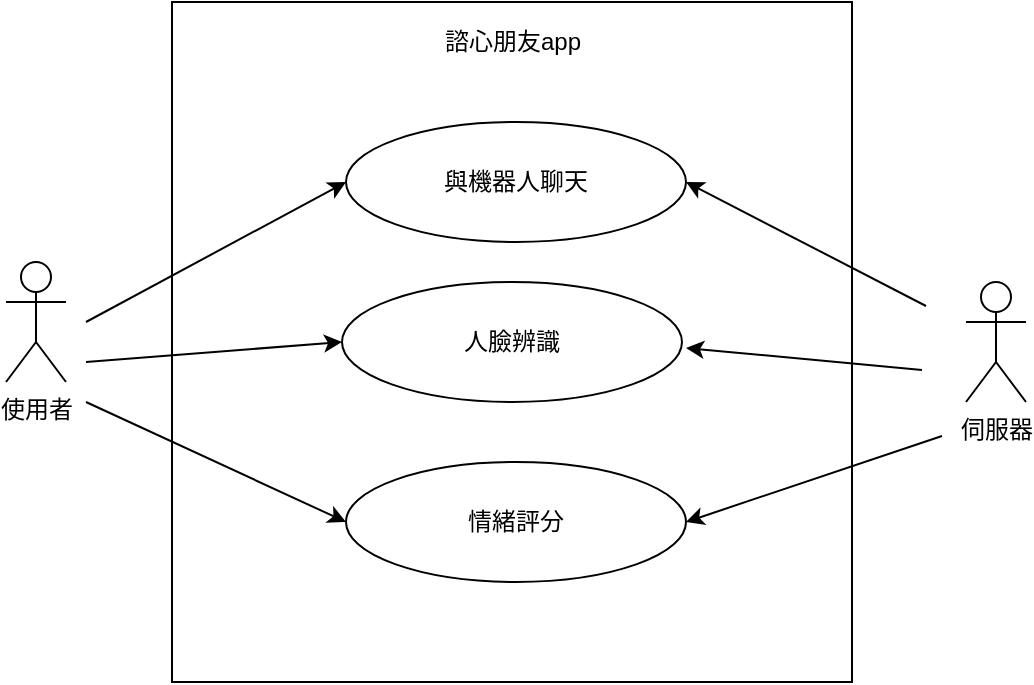 <mxfile version="14.5.8" type="device"><diagram id="0P6HAQkmfKLDYVUdCssN" name="Page-1"><mxGraphModel dx="708" dy="448" grid="0" gridSize="10" guides="1" tooltips="1" connect="1" arrows="1" fold="1" page="1" pageScale="1" pageWidth="827" pageHeight="1169" math="0" shadow="0"><root><mxCell id="0"/><mxCell id="1" parent="0"/><mxCell id="NaulIQ6k1AwBqp-sayRE-1" value="使用者" style="shape=umlActor;verticalLabelPosition=bottom;verticalAlign=top;html=1;" vertex="1" parent="1"><mxGeometry x="160" y="670" width="30" height="60" as="geometry"/></mxCell><mxCell id="NaulIQ6k1AwBqp-sayRE-2" value="伺服器" style="shape=umlActor;verticalLabelPosition=bottom;verticalAlign=top;html=1;" vertex="1" parent="1"><mxGeometry x="640" y="680" width="30" height="60" as="geometry"/></mxCell><mxCell id="NaulIQ6k1AwBqp-sayRE-4" value="" style="whiteSpace=wrap;html=1;aspect=fixed;" vertex="1" parent="1"><mxGeometry x="243" y="540" width="340" height="340" as="geometry"/></mxCell><mxCell id="NaulIQ6k1AwBqp-sayRE-5" value="諮心朋友app" style="text;html=1;align=center;verticalAlign=middle;resizable=0;points=[];autosize=1;strokeColor=none;" vertex="1" parent="1"><mxGeometry x="373" y="550" width="80" height="20" as="geometry"/></mxCell><mxCell id="NaulIQ6k1AwBqp-sayRE-7" value="與機器人聊天" style="ellipse;whiteSpace=wrap;html=1;" vertex="1" parent="1"><mxGeometry x="330" y="600" width="170" height="60" as="geometry"/></mxCell><mxCell id="NaulIQ6k1AwBqp-sayRE-9" value="人臉辨識" style="ellipse;whiteSpace=wrap;html=1;" vertex="1" parent="1"><mxGeometry x="328" y="680" width="170" height="60" as="geometry"/></mxCell><mxCell id="NaulIQ6k1AwBqp-sayRE-10" value="情緒評分" style="ellipse;whiteSpace=wrap;html=1;" vertex="1" parent="1"><mxGeometry x="330" y="770" width="170" height="60" as="geometry"/></mxCell><mxCell id="NaulIQ6k1AwBqp-sayRE-16" value="" style="endArrow=classic;html=1;entryX=0;entryY=0.5;entryDx=0;entryDy=0;" edge="1" parent="1" target="NaulIQ6k1AwBqp-sayRE-7"><mxGeometry width="50" height="50" relative="1" as="geometry"><mxPoint x="200" y="700" as="sourcePoint"/><mxPoint x="250" y="650" as="targetPoint"/></mxGeometry></mxCell><mxCell id="NaulIQ6k1AwBqp-sayRE-17" value="" style="endArrow=classic;html=1;entryX=0;entryY=0.5;entryDx=0;entryDy=0;" edge="1" parent="1" target="NaulIQ6k1AwBqp-sayRE-9"><mxGeometry width="50" height="50" relative="1" as="geometry"><mxPoint x="200" y="720" as="sourcePoint"/><mxPoint x="340.0" y="640" as="targetPoint"/></mxGeometry></mxCell><mxCell id="NaulIQ6k1AwBqp-sayRE-18" value="" style="endArrow=classic;html=1;entryX=0;entryY=0.5;entryDx=0;entryDy=0;" edge="1" parent="1" target="NaulIQ6k1AwBqp-sayRE-10"><mxGeometry width="50" height="50" relative="1" as="geometry"><mxPoint x="200" y="740" as="sourcePoint"/><mxPoint x="350.0" y="650" as="targetPoint"/></mxGeometry></mxCell><mxCell id="NaulIQ6k1AwBqp-sayRE-20" value="" style="endArrow=classic;html=1;entryX=1;entryY=0.5;entryDx=0;entryDy=0;" edge="1" parent="1" target="NaulIQ6k1AwBqp-sayRE-10"><mxGeometry width="50" height="50" relative="1" as="geometry"><mxPoint x="628" y="757" as="sourcePoint"/><mxPoint x="699.0" y="830" as="targetPoint"/></mxGeometry></mxCell><mxCell id="NaulIQ6k1AwBqp-sayRE-21" value="" style="endArrow=classic;html=1;entryX=1;entryY=0.5;entryDx=0;entryDy=0;" edge="1" parent="1" target="NaulIQ6k1AwBqp-sayRE-7"><mxGeometry width="50" height="50" relative="1" as="geometry"><mxPoint x="620" y="692" as="sourcePoint"/><mxPoint x="699" y="622" as="targetPoint"/></mxGeometry></mxCell><mxCell id="NaulIQ6k1AwBqp-sayRE-25" value="" style="endArrow=classic;html=1;entryX=1;entryY=0.5;entryDx=0;entryDy=0;" edge="1" parent="1"><mxGeometry width="50" height="50" relative="1" as="geometry"><mxPoint x="618" y="724" as="sourcePoint"/><mxPoint x="500.0" y="713" as="targetPoint"/></mxGeometry></mxCell></root></mxGraphModel></diagram></mxfile>